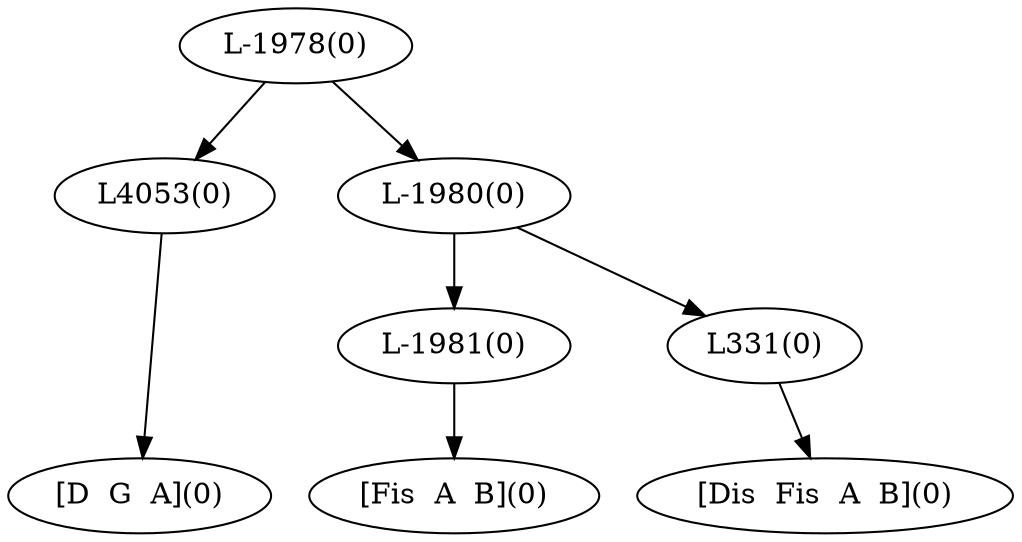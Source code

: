 digraph sample{
"L4053(0)"->"[D  G  A](0)"
"L-1981(0)"->"[Fis  A  B](0)"
"L331(0)"->"[Dis  Fis  A  B](0)"
"L-1980(0)"->"L-1981(0)"
"L-1980(0)"->"L331(0)"
"L-1978(0)"->"L4053(0)"
"L-1978(0)"->"L-1980(0)"
{rank = min; "L-1978(0)"}
{rank = same; "L4053(0)"; "L-1980(0)";}
{rank = same; "L-1981(0)"; "L331(0)";}
{rank = max; "[D  G  A](0)"; "[Dis  Fis  A  B](0)"; "[Fis  A  B](0)";}
}